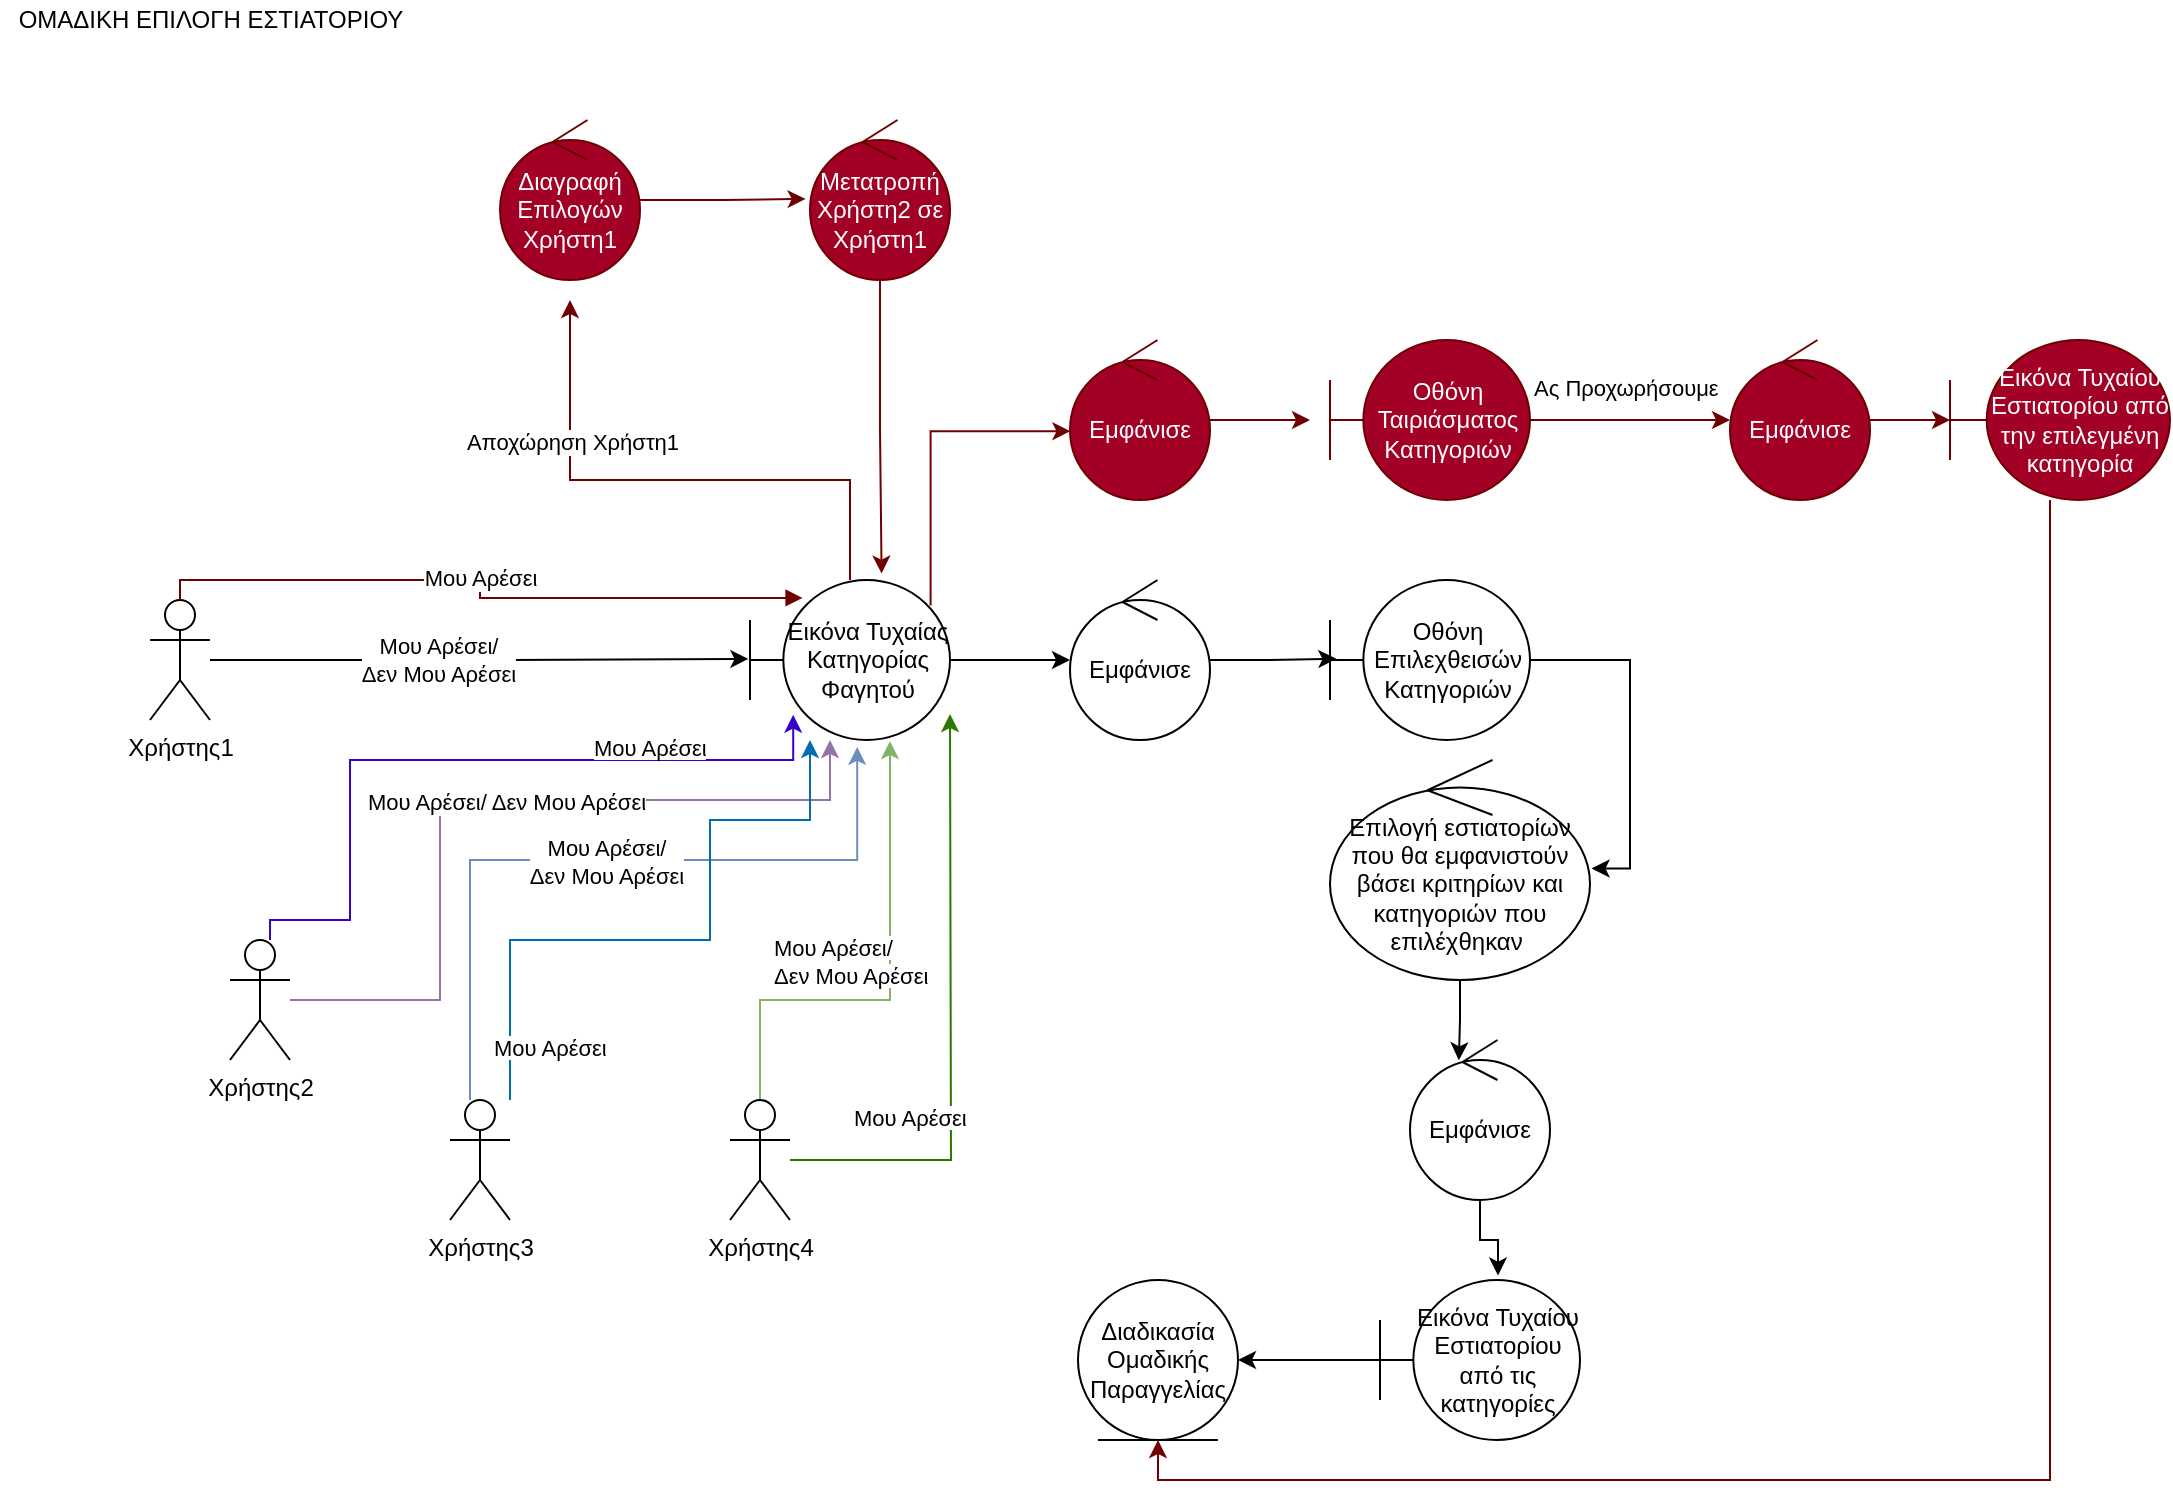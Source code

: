 <mxfile version="17.4.6" type="device"><diagram id="YdhrRvcRqn8QNGtlh9eK" name="Page-1"><mxGraphModel dx="1384" dy="772" grid="1" gridSize="10" guides="1" tooltips="1" connect="1" arrows="1" fold="1" page="1" pageScale="1" pageWidth="827" pageHeight="1169" math="0" shadow="0"><root><mxCell id="0"/><mxCell id="1" parent="0"/><mxCell id="p9wZqilaWc2wWG1N_qHz-135" style="edgeStyle=orthogonalEdgeStyle;rounded=0;orthogonalLoop=1;jettySize=auto;html=1;entryX=-0.008;entryY=0.493;entryDx=0;entryDy=0;entryPerimeter=0;" parent="1" source="p9wZqilaWc2wWG1N_qHz-137" target="p9wZqilaWc2wWG1N_qHz-140" edge="1"><mxGeometry relative="1" as="geometry"/></mxCell><mxCell id="p9wZqilaWc2wWG1N_qHz-136" value="Μου Αρέσει/&lt;br&gt;Δεν Μου Αρέσει" style="edgeLabel;html=1;align=center;verticalAlign=middle;resizable=0;points=[];" parent="p9wZqilaWc2wWG1N_qHz-135" vertex="1" connectable="0"><mxGeometry x="-0.22" y="-2" relative="1" as="geometry"><mxPoint x="9" y="-2" as="offset"/></mxGeometry></mxCell><mxCell id="p9wZqilaWc2wWG1N_qHz-137" value="Χρήστης1" style="shape=umlActor;verticalLabelPosition=bottom;verticalAlign=top;html=1;outlineConnect=0;" parent="1" vertex="1"><mxGeometry x="80" y="640" width="30" height="60" as="geometry"/></mxCell><mxCell id="p9wZqilaWc2wWG1N_qHz-138" style="edgeStyle=orthogonalEdgeStyle;rounded=0;orthogonalLoop=1;jettySize=auto;html=1;" parent="1" source="p9wZqilaWc2wWG1N_qHz-140" target="p9wZqilaWc2wWG1N_qHz-154" edge="1"><mxGeometry relative="1" as="geometry"/></mxCell><mxCell id="p9wZqilaWc2wWG1N_qHz-139" style="edgeStyle=orthogonalEdgeStyle;rounded=0;orthogonalLoop=1;jettySize=auto;html=1;entryX=0.003;entryY=0.57;entryDx=0;entryDy=0;entryPerimeter=0;fillColor=#a20025;strokeColor=#6F0000;exitX=0.903;exitY=0.16;exitDx=0;exitDy=0;exitPerimeter=0;" parent="1" source="p9wZqilaWc2wWG1N_qHz-140" target="p9wZqilaWc2wWG1N_qHz-169" edge="1"><mxGeometry relative="1" as="geometry"><Array as="points"><mxPoint x="470" y="556"/></Array></mxGeometry></mxCell><mxCell id="-7XyS6spG7EtmPVXDCpQ-2" style="edgeStyle=orthogonalEdgeStyle;rounded=0;orthogonalLoop=1;jettySize=auto;html=1;fillColor=#a20025;strokeColor=#6F0000;" parent="1" source="p9wZqilaWc2wWG1N_qHz-140" edge="1"><mxGeometry relative="1" as="geometry"><mxPoint x="290" y="490" as="targetPoint"/><Array as="points"><mxPoint x="430" y="580"/><mxPoint x="290" y="580"/></Array></mxGeometry></mxCell><mxCell id="-7XyS6spG7EtmPVXDCpQ-3" value="Αποχώρηση Χρήστη1" style="edgeLabel;html=1;align=center;verticalAlign=middle;resizable=0;points=[];" parent="-7XyS6spG7EtmPVXDCpQ-2" vertex="1" connectable="0"><mxGeometry x="0.497" y="-1" relative="1" as="geometry"><mxPoint as="offset"/></mxGeometry></mxCell><mxCell id="p9wZqilaWc2wWG1N_qHz-140" value="Εικόνα Τυχαίας Κατηγορίας Φαγητού" style="shape=umlBoundary;whiteSpace=wrap;html=1;" parent="1" vertex="1"><mxGeometry x="380" y="630" width="100" height="80" as="geometry"/></mxCell><mxCell id="p9wZqilaWc2wWG1N_qHz-141" style="edgeStyle=orthogonalEdgeStyle;rounded=0;orthogonalLoop=1;jettySize=auto;html=1;fillColor=#e1d5e7;strokeColor=#9673a6;" parent="1" source="p9wZqilaWc2wWG1N_qHz-143" target="p9wZqilaWc2wWG1N_qHz-140" edge="1"><mxGeometry relative="1" as="geometry"><Array as="points"><mxPoint x="225" y="740"/><mxPoint x="420" y="740"/></Array></mxGeometry></mxCell><mxCell id="p9wZqilaWc2wWG1N_qHz-142" style="edgeStyle=orthogonalEdgeStyle;rounded=0;orthogonalLoop=1;jettySize=auto;html=1;entryX=0.216;entryY=0.842;entryDx=0;entryDy=0;entryPerimeter=0;fillColor=#6a00ff;strokeColor=#3700CC;" parent="1" source="p9wZqilaWc2wWG1N_qHz-143" target="p9wZqilaWc2wWG1N_qHz-140" edge="1"><mxGeometry relative="1" as="geometry"><Array as="points"><mxPoint x="140" y="800"/><mxPoint x="180" y="800"/><mxPoint x="180" y="720"/><mxPoint x="402" y="720"/></Array></mxGeometry></mxCell><mxCell id="p9wZqilaWc2wWG1N_qHz-143" value="Χρήστης2" style="shape=umlActor;verticalLabelPosition=bottom;verticalAlign=top;html=1;outlineConnect=0;" parent="1" vertex="1"><mxGeometry x="120" y="810" width="30" height="60" as="geometry"/></mxCell><mxCell id="p9wZqilaWc2wWG1N_qHz-144" style="edgeStyle=orthogonalEdgeStyle;rounded=0;orthogonalLoop=1;jettySize=auto;html=1;entryX=0.536;entryY=1.043;entryDx=0;entryDy=0;entryPerimeter=0;fillColor=#dae8fc;strokeColor=#6c8ebf;" parent="1" source="p9wZqilaWc2wWG1N_qHz-146" target="p9wZqilaWc2wWG1N_qHz-140" edge="1"><mxGeometry relative="1" as="geometry"><Array as="points"><mxPoint x="240" y="770"/><mxPoint x="434" y="770"/></Array></mxGeometry></mxCell><mxCell id="p9wZqilaWc2wWG1N_qHz-145" style="edgeStyle=orthogonalEdgeStyle;rounded=0;orthogonalLoop=1;jettySize=auto;html=1;fillColor=#1ba1e2;strokeColor=#006EAF;" parent="1" source="p9wZqilaWc2wWG1N_qHz-146" edge="1"><mxGeometry relative="1" as="geometry"><mxPoint x="410" y="710" as="targetPoint"/><Array as="points"><mxPoint x="260" y="810"/><mxPoint x="360" y="810"/><mxPoint x="360" y="750"/><mxPoint x="410" y="750"/></Array></mxGeometry></mxCell><mxCell id="p9wZqilaWc2wWG1N_qHz-146" value="Χρήστης3" style="shape=umlActor;verticalLabelPosition=bottom;verticalAlign=top;html=1;outlineConnect=0;" parent="1" vertex="1"><mxGeometry x="230" y="890" width="30" height="60" as="geometry"/></mxCell><mxCell id="p9wZqilaWc2wWG1N_qHz-147" style="edgeStyle=orthogonalEdgeStyle;rounded=0;orthogonalLoop=1;jettySize=auto;html=1;fillColor=#d5e8d4;strokeColor=#82b366;entryX=0.7;entryY=1.007;entryDx=0;entryDy=0;entryPerimeter=0;" parent="1" source="p9wZqilaWc2wWG1N_qHz-149" target="p9wZqilaWc2wWG1N_qHz-140" edge="1"><mxGeometry relative="1" as="geometry"><Array as="points"><mxPoint x="385" y="840"/><mxPoint x="450" y="840"/></Array><mxPoint x="450" y="720" as="targetPoint"/></mxGeometry></mxCell><mxCell id="p9wZqilaWc2wWG1N_qHz-148" style="edgeStyle=orthogonalEdgeStyle;rounded=0;orthogonalLoop=1;jettySize=auto;html=1;fillColor=#60a917;strokeColor=#2D7600;" parent="1" source="p9wZqilaWc2wWG1N_qHz-149" edge="1"><mxGeometry relative="1" as="geometry"><mxPoint x="480" y="697" as="targetPoint"/></mxGeometry></mxCell><mxCell id="p9wZqilaWc2wWG1N_qHz-149" value="Χρήστης4" style="shape=umlActor;verticalLabelPosition=bottom;verticalAlign=top;html=1;outlineConnect=0;" parent="1" vertex="1"><mxGeometry x="370" y="890" width="30" height="60" as="geometry"/></mxCell><mxCell id="p9wZqilaWc2wWG1N_qHz-150" value="Μου Αρέσει/ Δεν Μου Αρέσει" style="edgeLabel;html=1;align=center;verticalAlign=middle;resizable=0;points=[];" parent="1" vertex="1" connectable="0"><mxGeometry x="270" y="770" as="geometry"><mxPoint x="-12" y="-29" as="offset"/></mxGeometry></mxCell><mxCell id="p9wZqilaWc2wWG1N_qHz-151" value="Μου Αρέσει/&lt;br&gt;Δεν Μου Αρέσει" style="edgeLabel;html=1;align=center;verticalAlign=middle;resizable=0;points=[];" parent="1" vertex="1" connectable="0"><mxGeometry x="320" y="800" as="geometry"><mxPoint x="-12" y="-29" as="offset"/></mxGeometry></mxCell><mxCell id="p9wZqilaWc2wWG1N_qHz-152" value="&lt;span style=&quot;color: rgb(0 , 0 , 0) ; font-family: &amp;#34;helvetica&amp;#34; ; font-size: 11px ; font-style: normal ; font-weight: 400 ; letter-spacing: normal ; text-align: center ; text-indent: 0px ; text-transform: none ; word-spacing: 0px ; background-color: rgb(255 , 255 , 255) ; display: inline ; float: none&quot;&gt;Μου Αρέσει/&lt;br&gt;Δεν Μου Αρέσει&lt;/span&gt;" style="text;whiteSpace=wrap;html=1;" parent="1" vertex="1"><mxGeometry x="390" y="800" width="80" height="30" as="geometry"/></mxCell><mxCell id="p9wZqilaWc2wWG1N_qHz-153" style="edgeStyle=orthogonalEdgeStyle;rounded=0;orthogonalLoop=1;jettySize=auto;html=1;entryX=0.032;entryY=0.492;entryDx=0;entryDy=0;entryPerimeter=0;" parent="1" source="p9wZqilaWc2wWG1N_qHz-154" target="p9wZqilaWc2wWG1N_qHz-156" edge="1"><mxGeometry relative="1" as="geometry"/></mxCell><mxCell id="p9wZqilaWc2wWG1N_qHz-154" value="Εμφάνισε" style="ellipse;shape=umlControl;whiteSpace=wrap;html=1;" parent="1" vertex="1"><mxGeometry x="540" y="630" width="70" height="80" as="geometry"/></mxCell><mxCell id="p9wZqilaWc2wWG1N_qHz-155" style="edgeStyle=orthogonalEdgeStyle;rounded=0;orthogonalLoop=1;jettySize=auto;html=1;entryX=1.006;entryY=0.493;entryDx=0;entryDy=0;entryPerimeter=0;" parent="1" source="p9wZqilaWc2wWG1N_qHz-156" target="p9wZqilaWc2wWG1N_qHz-160" edge="1"><mxGeometry relative="1" as="geometry"><mxPoint x="810" y="780" as="targetPoint"/><Array as="points"><mxPoint x="820" y="670"/><mxPoint x="820" y="774"/></Array></mxGeometry></mxCell><mxCell id="p9wZqilaWc2wWG1N_qHz-156" value="Οθόνη Επιλεχθεισών Κατηγοριών" style="shape=umlBoundary;whiteSpace=wrap;html=1;" parent="1" vertex="1"><mxGeometry x="670" y="630" width="100" height="80" as="geometry"/></mxCell><mxCell id="p9wZqilaWc2wWG1N_qHz-157" style="edgeStyle=orthogonalEdgeStyle;rounded=0;orthogonalLoop=1;jettySize=auto;html=1;entryX=1;entryY=0.5;entryDx=0;entryDy=0;" parent="1" source="p9wZqilaWc2wWG1N_qHz-158" target="p9wZqilaWc2wWG1N_qHz-163" edge="1"><mxGeometry relative="1" as="geometry"/></mxCell><mxCell id="p9wZqilaWc2wWG1N_qHz-158" value="Εικόνα Τυχαίου Εστιατορίου από τις κατηγορίες" style="shape=umlBoundary;whiteSpace=wrap;html=1;" parent="1" vertex="1"><mxGeometry x="695" y="980" width="100" height="80" as="geometry"/></mxCell><mxCell id="p9wZqilaWc2wWG1N_qHz-159" style="edgeStyle=orthogonalEdgeStyle;rounded=0;orthogonalLoop=1;jettySize=auto;html=1;entryX=0.349;entryY=0.127;entryDx=0;entryDy=0;entryPerimeter=0;" parent="1" source="p9wZqilaWc2wWG1N_qHz-160" target="p9wZqilaWc2wWG1N_qHz-162" edge="1"><mxGeometry relative="1" as="geometry"/></mxCell><mxCell id="p9wZqilaWc2wWG1N_qHz-160" value="Επιλογή εστιατορίων που θα εμφανιστούν βάσει κριτηρίων και κατηγοριών που επιλέχθηκαν&amp;nbsp;" style="ellipse;shape=umlControl;whiteSpace=wrap;html=1;" parent="1" vertex="1"><mxGeometry x="670" y="720" width="130" height="110" as="geometry"/></mxCell><mxCell id="p9wZqilaWc2wWG1N_qHz-161" style="edgeStyle=orthogonalEdgeStyle;rounded=0;orthogonalLoop=1;jettySize=auto;html=1;entryX=0.59;entryY=-0.028;entryDx=0;entryDy=0;entryPerimeter=0;" parent="1" source="p9wZqilaWc2wWG1N_qHz-162" target="p9wZqilaWc2wWG1N_qHz-158" edge="1"><mxGeometry relative="1" as="geometry"/></mxCell><mxCell id="p9wZqilaWc2wWG1N_qHz-162" value="Εμφάνισε" style="ellipse;shape=umlControl;whiteSpace=wrap;html=1;" parent="1" vertex="1"><mxGeometry x="710" y="860" width="70" height="80" as="geometry"/></mxCell><mxCell id="p9wZqilaWc2wWG1N_qHz-163" value="Διαδικασία Ομαδικής Παραγγελίας" style="ellipse;shape=umlEntity;whiteSpace=wrap;html=1;" parent="1" vertex="1"><mxGeometry x="544" y="980" width="80" height="80" as="geometry"/></mxCell><mxCell id="p9wZqilaWc2wWG1N_qHz-164" value="Μου Αρέσει" style="html=1;verticalAlign=bottom;endArrow=block;rounded=0;exitX=0.5;exitY=0;exitDx=0;exitDy=0;exitPerimeter=0;entryX=0.263;entryY=0.112;entryDx=0;entryDy=0;entryPerimeter=0;edgeStyle=orthogonalEdgeStyle;fillColor=#a20025;strokeColor=#6F0000;" parent="1" source="p9wZqilaWc2wWG1N_qHz-137" target="p9wZqilaWc2wWG1N_qHz-140" edge="1"><mxGeometry x="0.013" width="80" relative="1" as="geometry"><mxPoint x="500" y="730" as="sourcePoint"/><mxPoint x="580" y="730" as="targetPoint"/><mxPoint as="offset"/></mxGeometry></mxCell><mxCell id="p9wZqilaWc2wWG1N_qHz-165" value="&lt;span style=&quot;color: rgb(0, 0, 0); font-family: helvetica; font-size: 11px; font-style: normal; font-weight: 400; letter-spacing: normal; text-align: center; text-indent: 0px; text-transform: none; word-spacing: 0px; background-color: rgb(255, 255, 255); display: inline; float: none;&quot;&gt;Μου Αρέσει&lt;/span&gt;" style="text;whiteSpace=wrap;html=1;" parent="1" vertex="1"><mxGeometry x="300" y="700" width="80" height="30" as="geometry"/></mxCell><mxCell id="p9wZqilaWc2wWG1N_qHz-166" value="&lt;span style=&quot;color: rgb(0, 0, 0); font-family: helvetica; font-size: 11px; font-style: normal; font-weight: 400; letter-spacing: normal; text-align: center; text-indent: 0px; text-transform: none; word-spacing: 0px; background-color: rgb(255, 255, 255); display: inline; float: none;&quot;&gt;Μου Αρέσει&lt;/span&gt;" style="text;whiteSpace=wrap;html=1;" parent="1" vertex="1"><mxGeometry x="250" y="850" width="80" height="30" as="geometry"/></mxCell><mxCell id="p9wZqilaWc2wWG1N_qHz-167" value="&lt;span style=&quot;color: rgb(0, 0, 0); font-family: helvetica; font-size: 11px; font-style: normal; font-weight: 400; letter-spacing: normal; text-align: center; text-indent: 0px; text-transform: none; word-spacing: 0px; background-color: rgb(255, 255, 255); display: inline; float: none;&quot;&gt;Μου Αρέσει&lt;/span&gt;" style="text;whiteSpace=wrap;html=1;" parent="1" vertex="1"><mxGeometry x="430" y="885" width="80" height="30" as="geometry"/></mxCell><mxCell id="p9wZqilaWc2wWG1N_qHz-168" style="edgeStyle=orthogonalEdgeStyle;rounded=0;orthogonalLoop=1;jettySize=auto;html=1;fillColor=#a20025;strokeColor=#6F0000;" parent="1" source="p9wZqilaWc2wWG1N_qHz-169" edge="1"><mxGeometry relative="1" as="geometry"><mxPoint x="660" y="550.0" as="targetPoint"/></mxGeometry></mxCell><mxCell id="p9wZqilaWc2wWG1N_qHz-169" value="Εμφάνισε" style="ellipse;shape=umlControl;whiteSpace=wrap;html=1;fillColor=#a20025;fontColor=#ffffff;strokeColor=#6F0000;" parent="1" vertex="1"><mxGeometry x="540" y="510" width="70" height="80" as="geometry"/></mxCell><mxCell id="p9wZqilaWc2wWG1N_qHz-170" style="edgeStyle=orthogonalEdgeStyle;rounded=0;orthogonalLoop=1;jettySize=auto;html=1;fillColor=#a20025;strokeColor=#6F0000;" parent="1" source="p9wZqilaWc2wWG1N_qHz-171" target="p9wZqilaWc2wWG1N_qHz-173" edge="1"><mxGeometry relative="1" as="geometry"/></mxCell><mxCell id="p9wZqilaWc2wWG1N_qHz-171" value="Οθόνη Ταιριάσματος Κατηγοριών" style="shape=umlBoundary;whiteSpace=wrap;html=1;fillColor=#a20025;fontColor=#ffffff;strokeColor=#6F0000;" parent="1" vertex="1"><mxGeometry x="670" y="510" width="100" height="80" as="geometry"/></mxCell><mxCell id="p9wZqilaWc2wWG1N_qHz-172" style="edgeStyle=orthogonalEdgeStyle;rounded=0;orthogonalLoop=1;jettySize=auto;html=1;entryX=0;entryY=0.5;entryDx=0;entryDy=0;entryPerimeter=0;fillColor=#a20025;strokeColor=#6F0000;" parent="1" source="p9wZqilaWc2wWG1N_qHz-173" target="p9wZqilaWc2wWG1N_qHz-176" edge="1"><mxGeometry relative="1" as="geometry"/></mxCell><mxCell id="p9wZqilaWc2wWG1N_qHz-173" value="Εμφάνισε" style="ellipse;shape=umlControl;whiteSpace=wrap;html=1;fillColor=#a20025;fontColor=#ffffff;strokeColor=#6F0000;" parent="1" vertex="1"><mxGeometry x="870" y="510" width="70" height="80" as="geometry"/></mxCell><mxCell id="p9wZqilaWc2wWG1N_qHz-174" value="&lt;div style=&quot;text-align: center&quot;&gt;&lt;font face=&quot;helvetica&quot;&gt;&lt;span style=&quot;font-size: 11px ; background-color: rgb(255 , 255 , 255)&quot;&gt;Ας Προχωρήσουμε&lt;/span&gt;&lt;/font&gt;&lt;/div&gt;" style="text;whiteSpace=wrap;html=1;" parent="1" vertex="1"><mxGeometry x="770" y="520" width="100" height="30" as="geometry"/></mxCell><mxCell id="p9wZqilaWc2wWG1N_qHz-175" style="edgeStyle=orthogonalEdgeStyle;rounded=0;orthogonalLoop=1;jettySize=auto;html=1;entryX=0.5;entryY=1;entryDx=0;entryDy=0;fillColor=#a20025;strokeColor=#6F0000;" parent="1" source="p9wZqilaWc2wWG1N_qHz-176" target="p9wZqilaWc2wWG1N_qHz-163" edge="1"><mxGeometry relative="1" as="geometry"><Array as="points"><mxPoint x="1030" y="1080"/><mxPoint x="584" y="1080"/></Array></mxGeometry></mxCell><mxCell id="p9wZqilaWc2wWG1N_qHz-176" value="Εικόνα Τυχαίου Εστιατορίου από την επιλεγμένη κατηγορία" style="shape=umlBoundary;whiteSpace=wrap;html=1;fillColor=#a20025;fontColor=#ffffff;strokeColor=#6F0000;" parent="1" vertex="1"><mxGeometry x="980" y="510" width="110" height="80" as="geometry"/></mxCell><mxCell id="p9wZqilaWc2wWG1N_qHz-177" value="ΟΜΑΔΙΚΗ ΕΠΙΛΟΓΗ ΕΣΤΙΑΤΟΡΙΟΥ" style="text;html=1;align=center;verticalAlign=middle;resizable=0;points=[];autosize=1;strokeColor=none;fillColor=none;" parent="1" vertex="1"><mxGeometry x="5" y="340" width="210" height="20" as="geometry"/></mxCell><mxCell id="-7XyS6spG7EtmPVXDCpQ-5" style="edgeStyle=orthogonalEdgeStyle;rounded=0;orthogonalLoop=1;jettySize=auto;html=1;entryX=-0.031;entryY=0.493;entryDx=0;entryDy=0;entryPerimeter=0;fillColor=#a20025;strokeColor=#6F0000;" parent="1" source="-7XyS6spG7EtmPVXDCpQ-1" target="-7XyS6spG7EtmPVXDCpQ-4" edge="1"><mxGeometry relative="1" as="geometry"/></mxCell><mxCell id="-7XyS6spG7EtmPVXDCpQ-1" value="Διαγραφή Επιλογών Χρήστη1" style="ellipse;shape=umlControl;whiteSpace=wrap;html=1;fillColor=#a20025;fontColor=#ffffff;strokeColor=#6F0000;" parent="1" vertex="1"><mxGeometry x="255" y="400" width="70" height="80" as="geometry"/></mxCell><mxCell id="-7XyS6spG7EtmPVXDCpQ-7" style="edgeStyle=orthogonalEdgeStyle;rounded=0;orthogonalLoop=1;jettySize=auto;html=1;entryX=0.658;entryY=-0.04;entryDx=0;entryDy=0;entryPerimeter=0;fillColor=#a20025;strokeColor=#6F0000;" parent="1" source="-7XyS6spG7EtmPVXDCpQ-4" target="p9wZqilaWc2wWG1N_qHz-140" edge="1"><mxGeometry relative="1" as="geometry"/></mxCell><mxCell id="-7XyS6spG7EtmPVXDCpQ-4" value="Μετατροπή Χρήστη2 σε Χρήστη1" style="ellipse;shape=umlControl;whiteSpace=wrap;html=1;fillColor=#a20025;fontColor=#ffffff;strokeColor=#6F0000;" parent="1" vertex="1"><mxGeometry x="410" y="400" width="70" height="80" as="geometry"/></mxCell></root></mxGraphModel></diagram></mxfile>